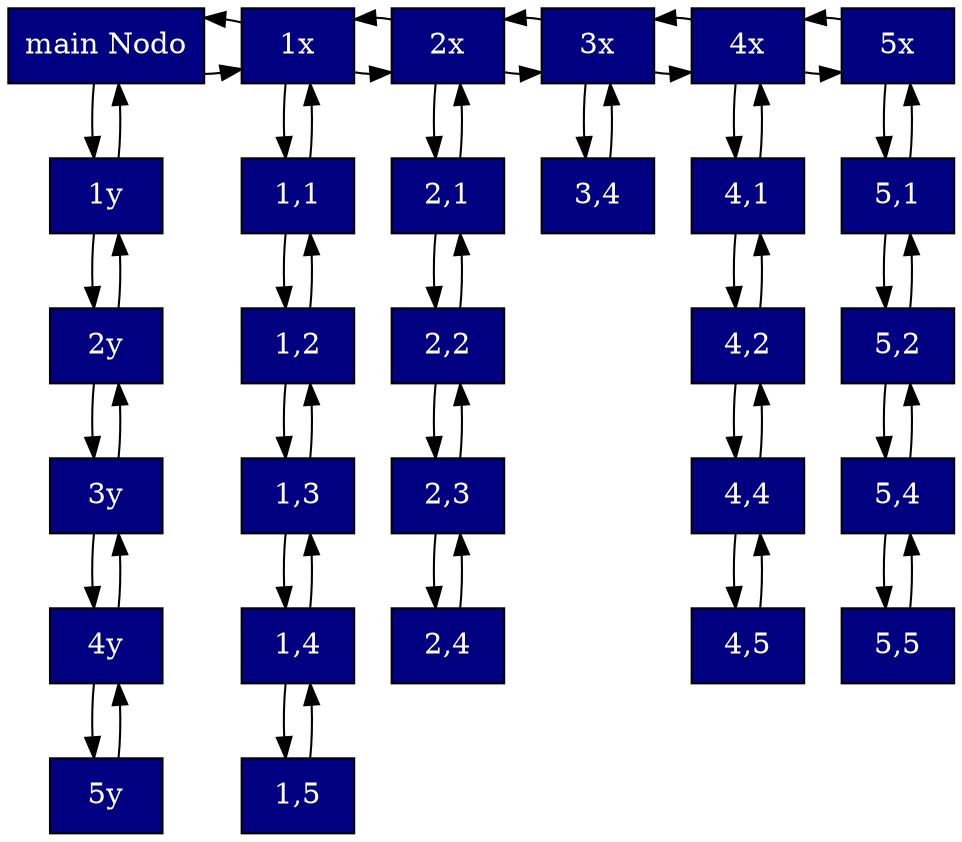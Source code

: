 digraph g{node[style="filled",fillcolor="navyblue",shape="box"]mainNode[label="main Nodo"fontcolor="white"]node1x[label="1x",fontcolor="white"]node2x[label="2x",fontcolor="white"]node3x[label="3x",fontcolor="white"]node4x[label="4x",fontcolor="white"]node5x[label="5x",fontcolor="white"]node1y[label="1y",fontcolor="white"]
node2y[label="2y",fontcolor="white"]
node3y[label="3y",fontcolor="white"]
node4y[label="4y",fontcolor="white"]
node5y[label="5y",fontcolor="white"]
node11[label="1,1",fontcolor="white"]
node12[label="1,2",fontcolor="white"]
node13[label="1,3",fontcolor="white"]
node14[label="1,4",fontcolor="white"]
node15[label="1,5",fontcolor="white"]
node21[label="2,1",fontcolor="white"]
node22[label="2,2",fontcolor="white"]
node23[label="2,3",fontcolor="white"]
node24[label="2,4",fontcolor="white"]
node34[label="3,4",fontcolor="white"]
node41[label="4,1",fontcolor="white"]
node42[label="4,2",fontcolor="white"]
node44[label="4,4",fontcolor="white"]
node45[label="4,5",fontcolor="white"]
node51[label="5,1",fontcolor="white"]
node52[label="5,2",fontcolor="white"]
node54[label="5,4",fontcolor="white"]
node55[label="5,5",fontcolor="white"]
mainNode->node1x
node1x->mainNode
node1x->node2x
node2x->node1x
node2x->node3x
node3x->node2x
node3x->node4x
node4x->node3x
node4x->node5x
node5x->node4x
{rank="same";node1x;node2x;node3x;node4x;node5x;mainNode}
mainNode->node1y
node1y->mainNode
node1y->node2y
node2y->node1y
node2y->node3y
node3y->node2y
node3y->node4y
node4y->node3y
node4y->node5y
node5y->node4y
node1x->node11
node11->node1x
node11->node12
node12->node11
node12->node13
node13->node12
node13->node14
node14->node13
node14->node15
node15->node14
node2x->node21
node21->node2x
node21->node22
node22->node21
node22->node23
node23->node22
node23->node24
node24->node23
node3x->node34
node34->node3x
node4x->node41
node41->node4x
node41->node42
node42->node41
node42->node44
node44->node42
node44->node45
node45->node44
node5x->node51
node51->node5x
node51->node52
node52->node51
node52->node54
node54->node52
node54->node55
node55->node54
}